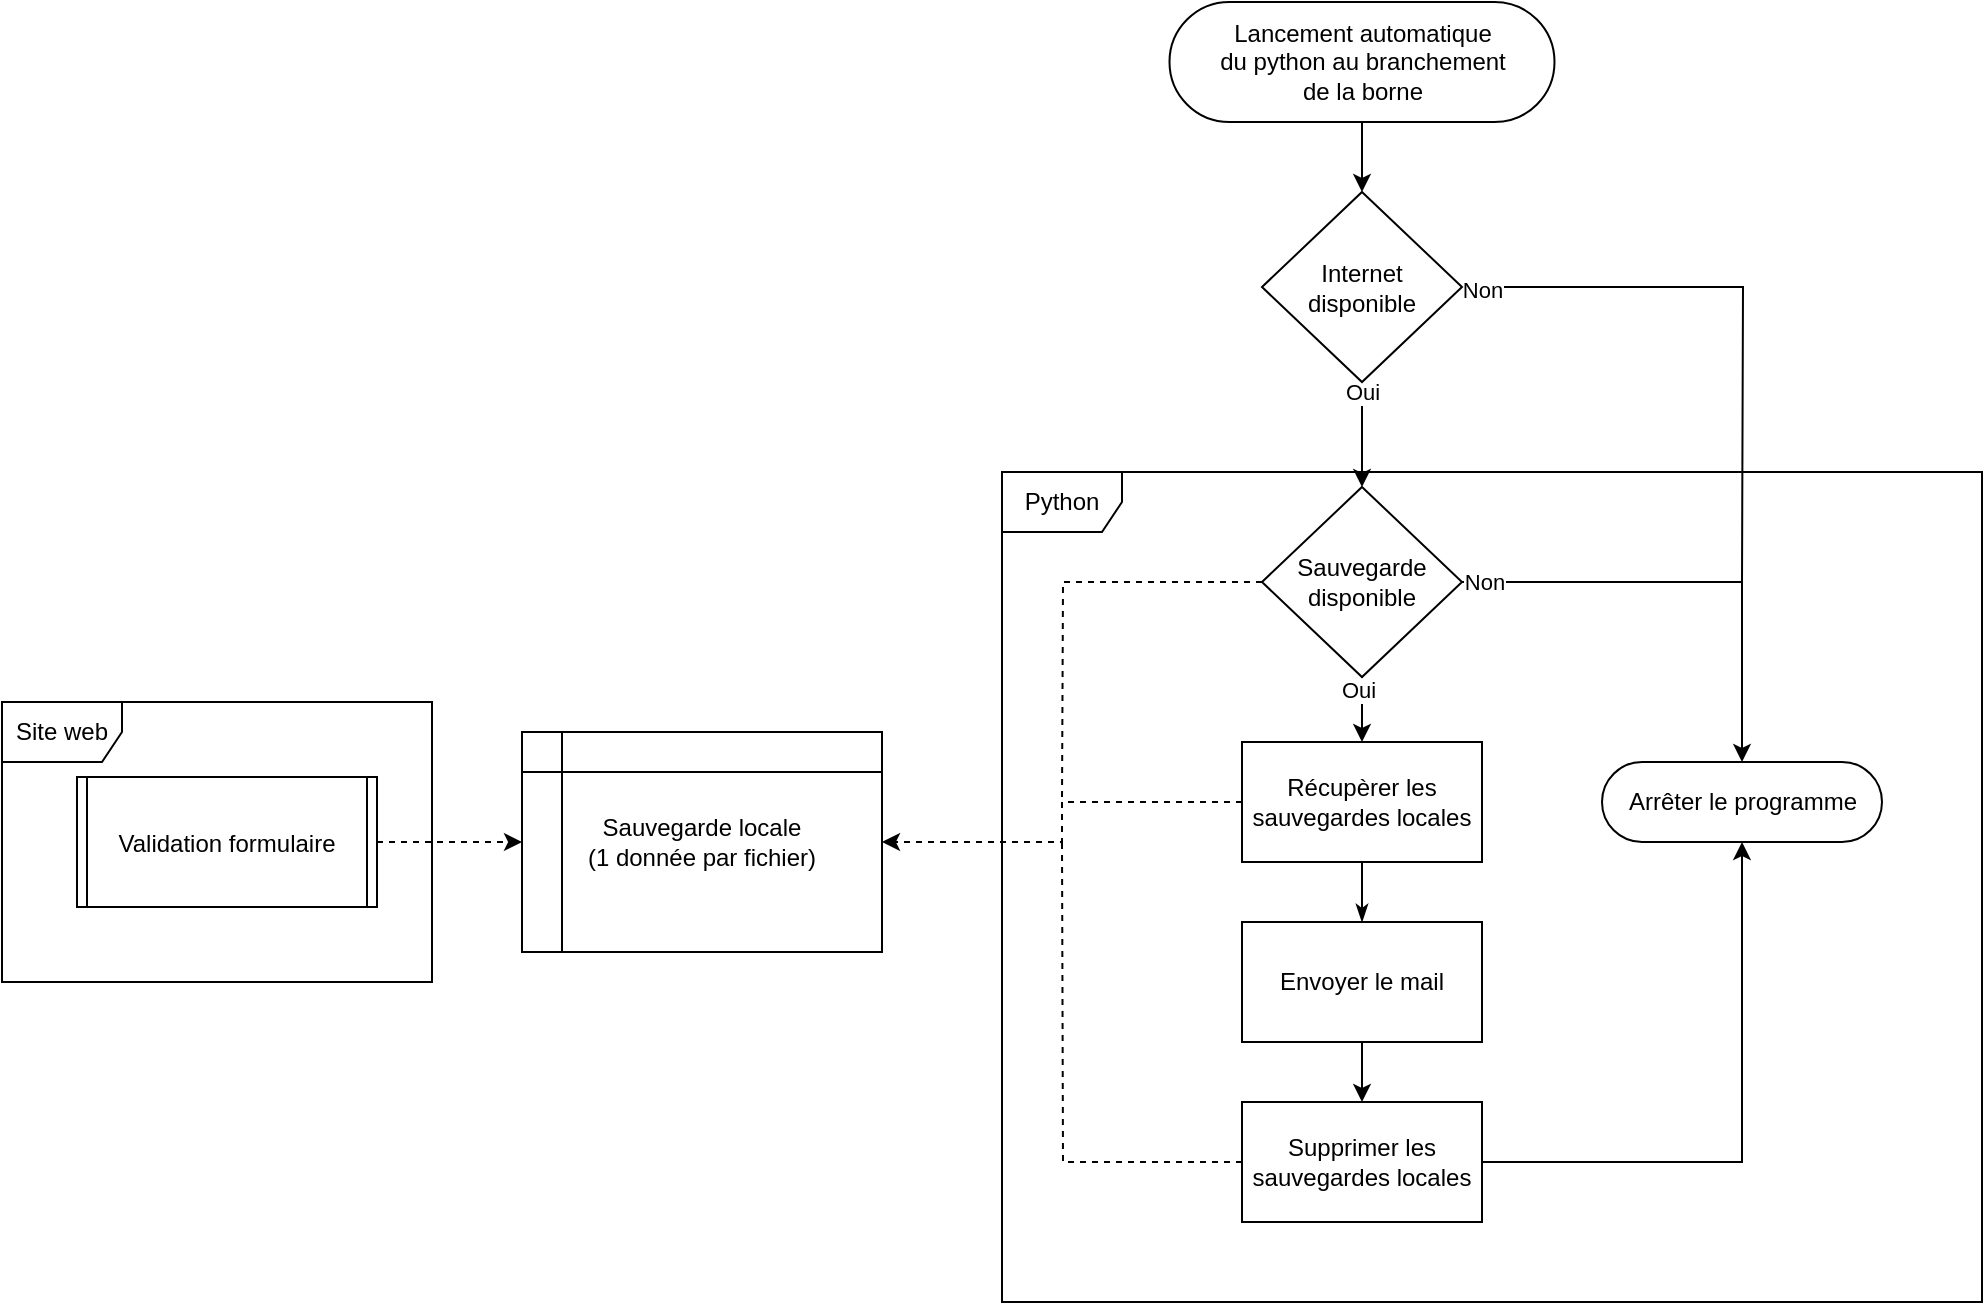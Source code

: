 <mxfile version="20.8.16" type="device"><diagram name="Page-1" id="mee3wyQMYLN82po4CfnS"><mxGraphModel dx="978" dy="1901" grid="1" gridSize="10" guides="1" tooltips="1" connect="1" arrows="1" fold="1" page="1" pageScale="1" pageWidth="827" pageHeight="1169" math="0" shadow="0"><root><mxCell id="0"/><mxCell id="1" parent="0"/><mxCell id="jkuWB6TMdIZJQsg_Kk-M-39" value="Python" style="shape=umlFrame;whiteSpace=wrap;html=1;" parent="1" vertex="1"><mxGeometry x="670" y="165" width="490" height="415" as="geometry"/></mxCell><mxCell id="W31w-TbTMjdml1sVKv6R-4" style="edgeStyle=elbowEdgeStyle;rounded=0;orthogonalLoop=1;jettySize=auto;html=1;exitX=0.5;exitY=0.5;exitDx=0;exitDy=30;entryX=0.5;entryY=0;entryDx=0;entryDy=0;exitPerimeter=0;" parent="1" source="LyZ0JtXfR6Pm9KE93RCA-10" target="W31w-TbTMjdml1sVKv6R-1" edge="1"><mxGeometry relative="1" as="geometry"><mxPoint x="850" y="-10" as="sourcePoint"/></mxGeometry></mxCell><mxCell id="T1PxMlN9GUwuTFQQRfRV-2" style="edgeStyle=orthogonalEdgeStyle;rounded=0;orthogonalLoop=1;jettySize=auto;html=1;exitX=0.5;exitY=1;exitDx=0;exitDy=0;entryX=0.5;entryY=0;entryDx=0;entryDy=0;" parent="1" source="T1PxMlN9GUwuTFQQRfRV-1" target="jkuWB6TMdIZJQsg_Kk-M-29" edge="1"><mxGeometry relative="1" as="geometry"/></mxCell><mxCell id="T1PxMlN9GUwuTFQQRfRV-3" value="Oui" style="edgeLabel;html=1;align=center;verticalAlign=middle;resizable=0;points=[];" parent="T1PxMlN9GUwuTFQQRfRV-2" vertex="1" connectable="0"><mxGeometry x="-0.645" y="-2" relative="1" as="geometry"><mxPoint as="offset"/></mxGeometry></mxCell><mxCell id="T1PxMlN9GUwuTFQQRfRV-5" style="edgeStyle=orthogonalEdgeStyle;rounded=0;orthogonalLoop=1;jettySize=auto;html=1;exitX=1;exitY=0.5;exitDx=0;exitDy=0;entryX=0.5;entryY=0.5;entryDx=0;entryDy=-20;entryPerimeter=0;" parent="1" source="T1PxMlN9GUwuTFQQRfRV-1" target="LyZ0JtXfR6Pm9KE93RCA-11" edge="1"><mxGeometry relative="1" as="geometry"><mxPoint x="1190" y="220" as="targetPoint"/></mxGeometry></mxCell><mxCell id="T1PxMlN9GUwuTFQQRfRV-6" value="Non" style="edgeLabel;html=1;align=center;verticalAlign=middle;resizable=0;points=[];" parent="T1PxMlN9GUwuTFQQRfRV-5" vertex="1" connectable="0"><mxGeometry x="-0.91" relative="1" as="geometry"><mxPoint as="offset"/></mxGeometry></mxCell><mxCell id="LyZ0JtXfR6Pm9KE93RCA-9" style="edgeStyle=orthogonalEdgeStyle;rounded=0;orthogonalLoop=1;jettySize=auto;html=1;exitX=0;exitY=0.5;exitDx=0;exitDy=0;fontColor=default;dashed=1;endArrow=none;endFill=0;" edge="1" parent="1" source="T1PxMlN9GUwuTFQQRfRV-1"><mxGeometry relative="1" as="geometry"><mxPoint x="700" y="330" as="targetPoint"/></mxGeometry></mxCell><mxCell id="T1PxMlN9GUwuTFQQRfRV-1" value="Sauvegarde disponible" style="rhombus;whiteSpace=wrap;html=1;" parent="1" vertex="1"><mxGeometry x="800" y="172.5" width="100" height="95" as="geometry"/></mxCell><mxCell id="W31w-TbTMjdml1sVKv6R-2" style="edgeStyle=orthogonalEdgeStyle;rounded=0;orthogonalLoop=1;jettySize=auto;html=1;exitX=0.5;exitY=1;exitDx=0;exitDy=0;entryX=0.5;entryY=0;entryDx=0;entryDy=0;" parent="1" source="W31w-TbTMjdml1sVKv6R-1" target="T1PxMlN9GUwuTFQQRfRV-1" edge="1"><mxGeometry relative="1" as="geometry"/></mxCell><mxCell id="W31w-TbTMjdml1sVKv6R-5" value="Oui" style="edgeLabel;html=1;align=center;verticalAlign=middle;resizable=0;points=[];" parent="W31w-TbTMjdml1sVKv6R-2" vertex="1" connectable="0"><mxGeometry x="-0.804" relative="1" as="geometry"><mxPoint as="offset"/></mxGeometry></mxCell><mxCell id="W31w-TbTMjdml1sVKv6R-3" style="edgeStyle=orthogonalEdgeStyle;rounded=0;orthogonalLoop=1;jettySize=auto;html=1;exitX=1;exitY=0.5;exitDx=0;exitDy=0;endArrow=none;endFill=0;" parent="1" source="W31w-TbTMjdml1sVKv6R-1" edge="1"><mxGeometry relative="1" as="geometry"><mxPoint x="1040" y="220" as="targetPoint"/></mxGeometry></mxCell><mxCell id="W31w-TbTMjdml1sVKv6R-6" value="Non" style="edgeLabel;html=1;align=center;verticalAlign=middle;resizable=0;points=[];" parent="W31w-TbTMjdml1sVKv6R-3" vertex="1" connectable="0"><mxGeometry x="-0.934" y="-1" relative="1" as="geometry"><mxPoint as="offset"/></mxGeometry></mxCell><mxCell id="W31w-TbTMjdml1sVKv6R-1" value="&lt;div&gt;Internet&lt;/div&gt;&lt;div&gt;disponible&lt;/div&gt;" style="rhombus;whiteSpace=wrap;html=1;" parent="1" vertex="1"><mxGeometry x="800" y="25" width="100" height="95" as="geometry"/></mxCell><mxCell id="LyZ0JtXfR6Pm9KE93RCA-7" style="edgeStyle=orthogonalEdgeStyle;rounded=0;orthogonalLoop=1;jettySize=auto;html=1;exitX=0;exitY=0.5;exitDx=0;exitDy=0;entryX=1;entryY=0.5;entryDx=0;entryDy=0;fontColor=default;dashed=1;" edge="1" parent="1" source="jkuWB6TMdIZJQsg_Kk-M-29" target="LyZ0JtXfR6Pm9KE93RCA-2"><mxGeometry relative="1" as="geometry"/></mxCell><mxCell id="jkuWB6TMdIZJQsg_Kk-M-29" value="Récupèrer les sauvegardes locales" style="rounded=0;whiteSpace=wrap;html=1;" parent="1" vertex="1"><mxGeometry x="790" y="300" width="120" height="60" as="geometry"/></mxCell><mxCell id="LyZ0JtXfR6Pm9KE93RCA-8" style="edgeStyle=orthogonalEdgeStyle;rounded=0;orthogonalLoop=1;jettySize=auto;html=1;exitX=0;exitY=0.5;exitDx=0;exitDy=0;fontColor=default;endArrow=none;endFill=0;dashed=1;" edge="1" parent="1" source="jkuWB6TMdIZJQsg_Kk-M-32"><mxGeometry relative="1" as="geometry"><mxPoint x="700" y="350" as="targetPoint"/></mxGeometry></mxCell><mxCell id="LyZ0JtXfR6Pm9KE93RCA-12" style="edgeStyle=orthogonalEdgeStyle;rounded=0;orthogonalLoop=1;jettySize=auto;html=1;exitX=1;exitY=0.5;exitDx=0;exitDy=0;entryX=0.5;entryY=0.5;entryDx=0;entryDy=20;entryPerimeter=0;fontColor=default;endArrow=classic;endFill=1;" edge="1" parent="1" source="jkuWB6TMdIZJQsg_Kk-M-32" target="LyZ0JtXfR6Pm9KE93RCA-11"><mxGeometry relative="1" as="geometry"/></mxCell><mxCell id="jkuWB6TMdIZJQsg_Kk-M-32" value="Supprimer les sauvegardes locales" style="rounded=0;whiteSpace=wrap;html=1;" parent="1" vertex="1"><mxGeometry x="790" y="480" width="120" height="60" as="geometry"/></mxCell><mxCell id="jkuWB6TMdIZJQsg_Kk-M-34" style="edgeStyle=orthogonalEdgeStyle;rounded=0;orthogonalLoop=1;jettySize=auto;html=1;exitX=0.5;exitY=1;exitDx=0;exitDy=0;entryX=0.5;entryY=0;entryDx=0;entryDy=0;strokeColor=default;endArrow=classicThin;endFill=1;" parent="1" source="jkuWB6TMdIZJQsg_Kk-M-29" target="jkuWB6TMdIZJQsg_Kk-M-35" edge="1"><mxGeometry relative="1" as="geometry"/></mxCell><mxCell id="hzkNS7sEsBe_IopCpvBH-3" style="edgeStyle=orthogonalEdgeStyle;rounded=0;orthogonalLoop=1;jettySize=auto;html=1;exitX=0.5;exitY=1;exitDx=0;exitDy=0;entryX=0.5;entryY=0;entryDx=0;entryDy=0;" parent="1" source="jkuWB6TMdIZJQsg_Kk-M-35" target="jkuWB6TMdIZJQsg_Kk-M-32" edge="1"><mxGeometry relative="1" as="geometry"/></mxCell><mxCell id="jkuWB6TMdIZJQsg_Kk-M-35" value="Envoyer le mail" style="rounded=0;whiteSpace=wrap;html=1;" parent="1" vertex="1"><mxGeometry x="790" y="390" width="120" height="60" as="geometry"/></mxCell><mxCell id="LyZ0JtXfR6Pm9KE93RCA-2" value="&lt;div&gt;Sauvegarde locale&lt;/div&gt;&lt;div&gt;(1 donnée par fichier)&lt;/div&gt;" style="shape=internalStorage;whiteSpace=wrap;html=1;backgroundOutline=1;fontColor=default;" vertex="1" parent="1"><mxGeometry x="430" y="295" width="180" height="110" as="geometry"/></mxCell><mxCell id="LyZ0JtXfR6Pm9KE93RCA-3" value="" style="group" vertex="1" connectable="0" parent="1"><mxGeometry x="170" y="280" width="215" height="140" as="geometry"/></mxCell><mxCell id="jkuWB6TMdIZJQsg_Kk-M-40" value="Site web" style="shape=umlFrame;whiteSpace=wrap;html=1;" parent="LyZ0JtXfR6Pm9KE93RCA-3" vertex="1"><mxGeometry width="215" height="140" as="geometry"/></mxCell><mxCell id="LyZ0JtXfR6Pm9KE93RCA-1" value="Validation formulaire" style="shape=process2;fixedSize=1;size=5;fontStyle=0;fontColor=default;" vertex="1" parent="LyZ0JtXfR6Pm9KE93RCA-3"><mxGeometry x="37.5" y="37.5" width="150" height="65" as="geometry"/></mxCell><mxCell id="LyZ0JtXfR6Pm9KE93RCA-6" style="edgeStyle=orthogonalEdgeStyle;rounded=0;orthogonalLoop=1;jettySize=auto;html=1;exitX=1;exitY=0.5;exitDx=0;exitDy=0;entryX=0;entryY=0.5;entryDx=0;entryDy=0;fontColor=default;dashed=1;" edge="1" parent="1" source="LyZ0JtXfR6Pm9KE93RCA-1" target="LyZ0JtXfR6Pm9KE93RCA-2"><mxGeometry relative="1" as="geometry"/></mxCell><mxCell id="LyZ0JtXfR6Pm9KE93RCA-10" value="Lancement automatique &lt;br&gt;du python au branchement &lt;br&gt;de la borne" style="html=1;dashed=0;whitespace=wrap;shape=mxgraph.dfd.start;fontColor=default;" vertex="1" parent="1"><mxGeometry x="753.75" y="-70" width="192.5" height="60" as="geometry"/></mxCell><mxCell id="LyZ0JtXfR6Pm9KE93RCA-11" value="Arrêter le programme" style="html=1;dashed=0;whitespace=wrap;shape=mxgraph.dfd.start;fontColor=default;" vertex="1" parent="1"><mxGeometry x="970" y="310" width="140" height="40" as="geometry"/></mxCell></root></mxGraphModel></diagram></mxfile>